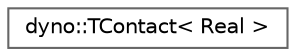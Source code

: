 digraph "Graphical Class Hierarchy"
{
 // LATEX_PDF_SIZE
  bgcolor="transparent";
  edge [fontname=Helvetica,fontsize=10,labelfontname=Helvetica,labelfontsize=10];
  node [fontname=Helvetica,fontsize=10,shape=box,height=0.2,width=0.4];
  rankdir="LR";
  Node0 [id="Node000000",label="dyno::TContact\< Real \>",height=0.2,width=0.4,color="grey40", fillcolor="white", style="filled",URL="$classdyno_1_1_t_contact.html",tooltip=" "];
}
